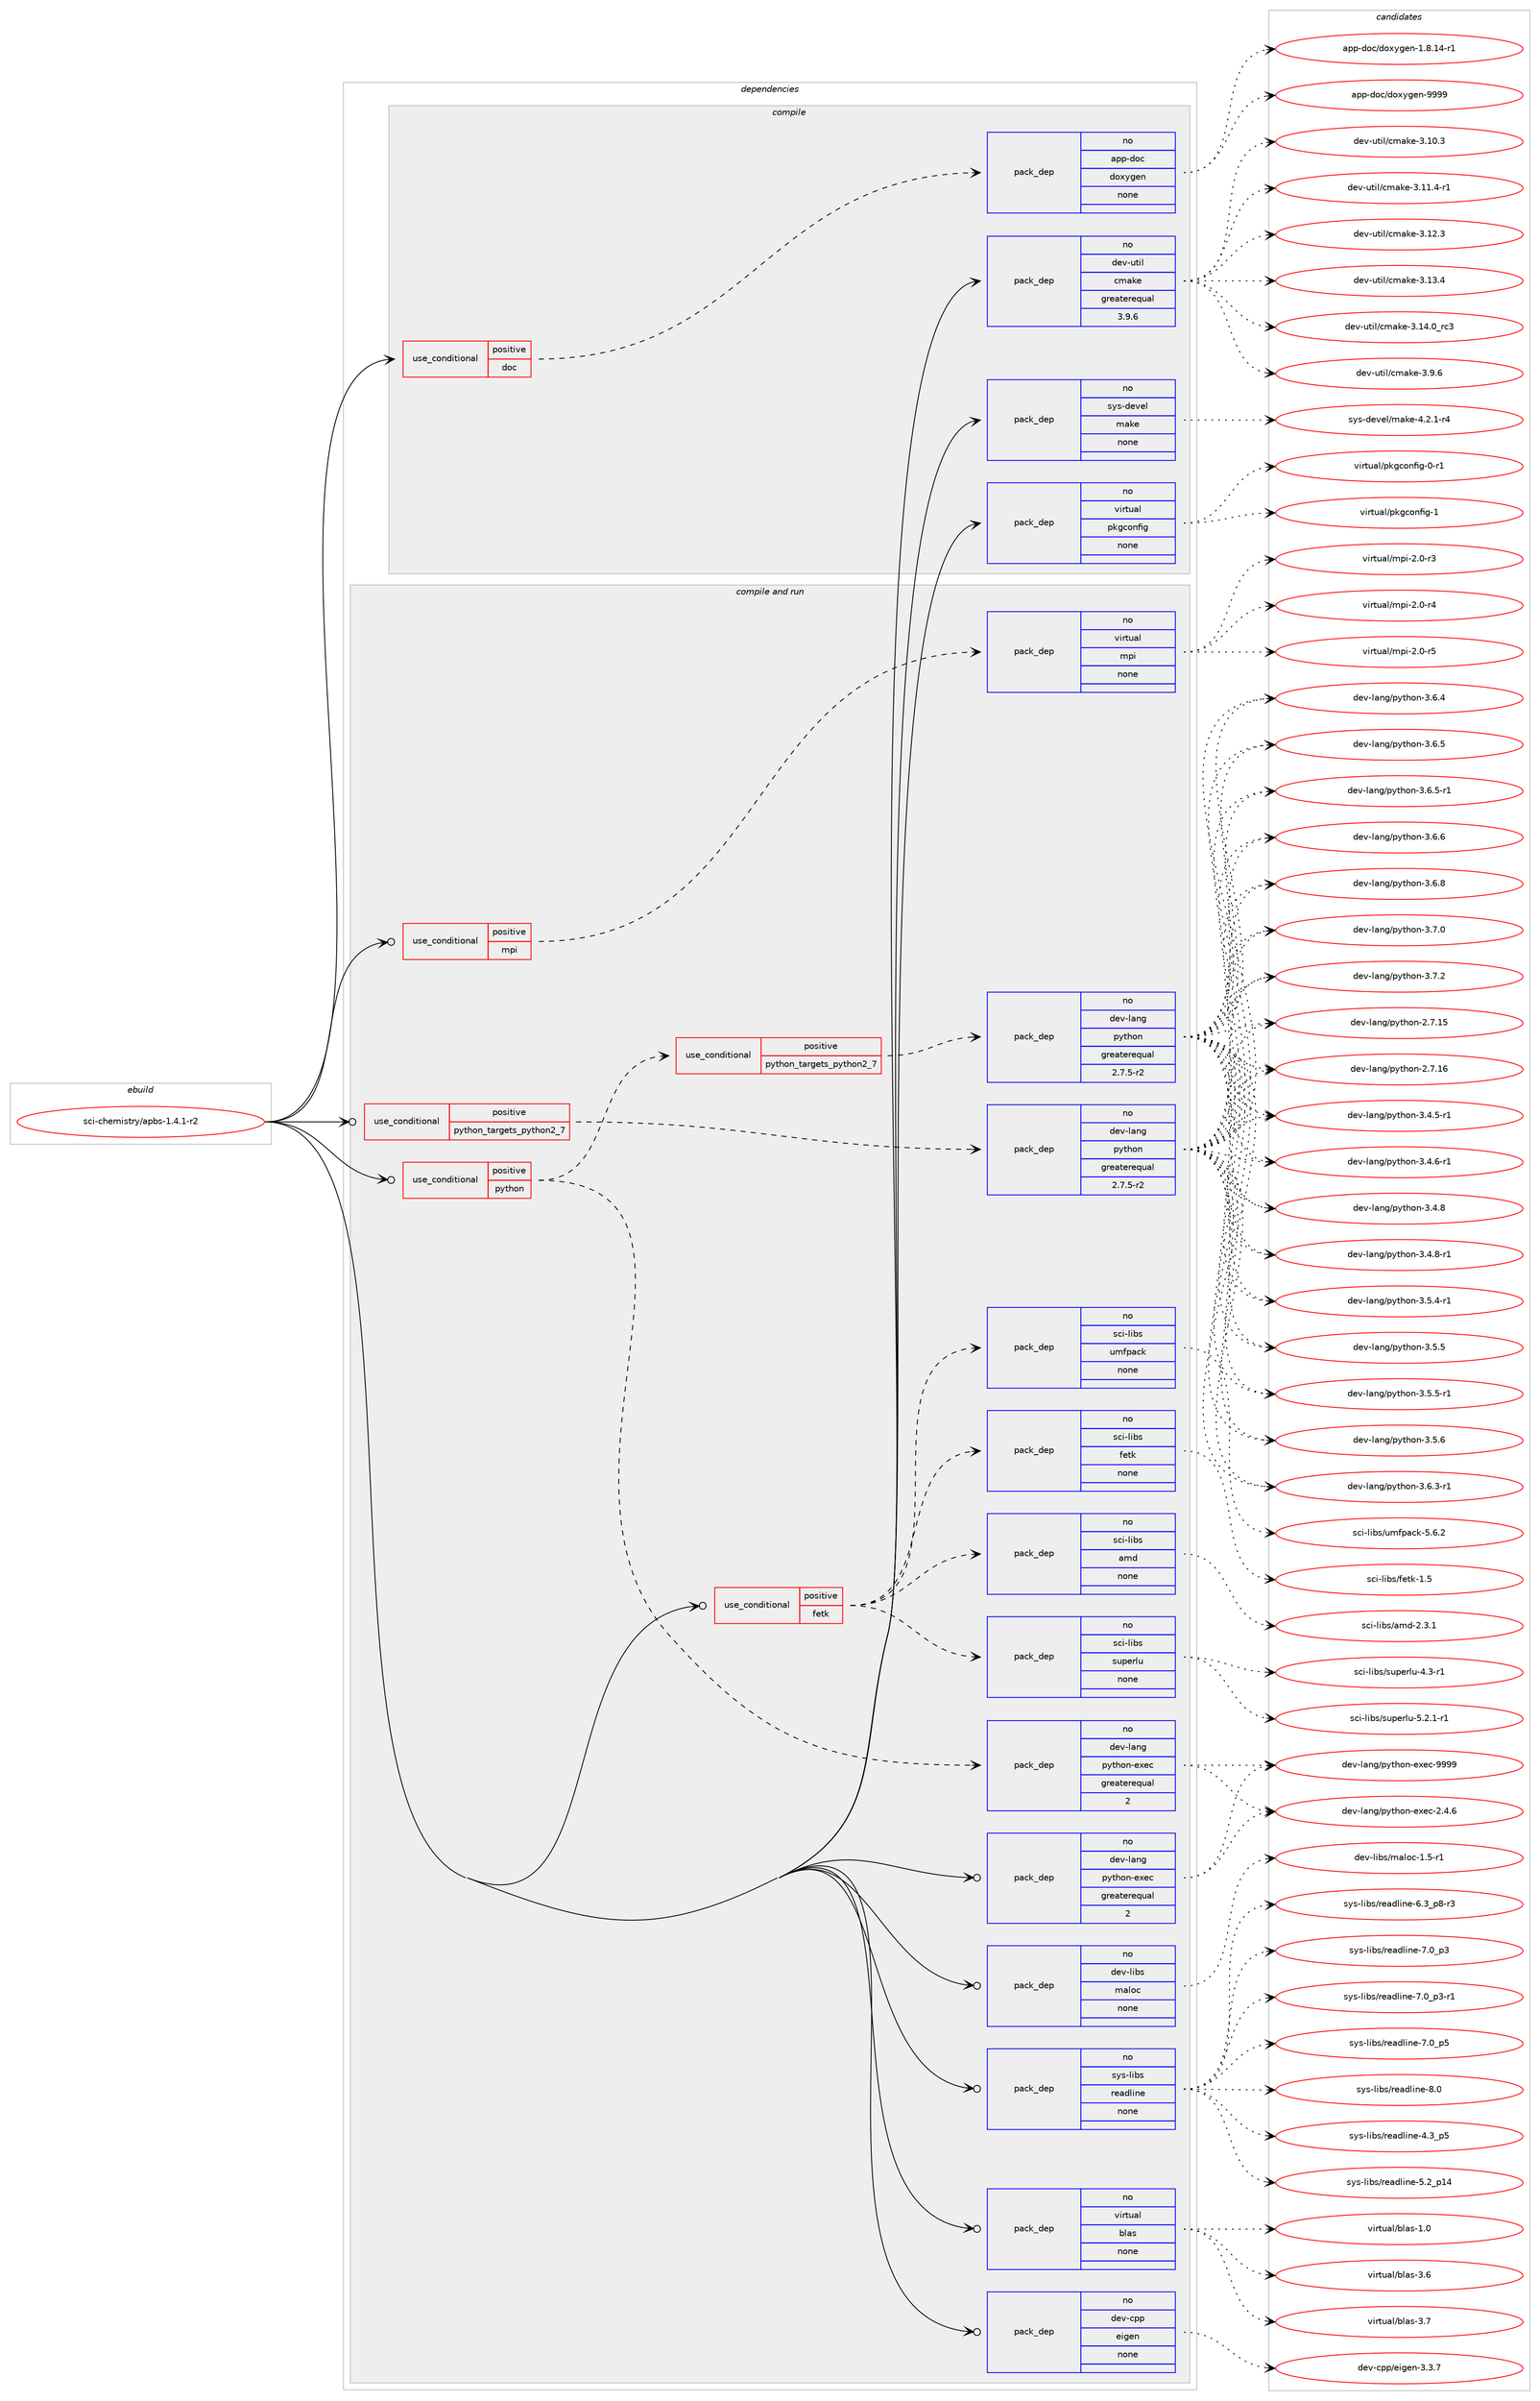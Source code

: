 digraph prolog {

# *************
# Graph options
# *************

newrank=true;
concentrate=true;
compound=true;
graph [rankdir=LR,fontname=Helvetica,fontsize=10,ranksep=1.5];#, ranksep=2.5, nodesep=0.2];
edge  [arrowhead=vee];
node  [fontname=Helvetica,fontsize=10];

# **********
# The ebuild
# **********

subgraph cluster_leftcol {
color=gray;
rank=same;
label=<<i>ebuild</i>>;
id [label="sci-chemistry/apbs-1.4.1-r2", color=red, width=4, href="../sci-chemistry/apbs-1.4.1-r2.svg"];
}

# ****************
# The dependencies
# ****************

subgraph cluster_midcol {
color=gray;
label=<<i>dependencies</i>>;
subgraph cluster_compile {
fillcolor="#eeeeee";
style=filled;
label=<<i>compile</i>>;
subgraph cond452260 {
dependency1687375 [label=<<TABLE BORDER="0" CELLBORDER="1" CELLSPACING="0" CELLPADDING="4"><TR><TD ROWSPAN="3" CELLPADDING="10">use_conditional</TD></TR><TR><TD>positive</TD></TR><TR><TD>doc</TD></TR></TABLE>>, shape=none, color=red];
subgraph pack1207485 {
dependency1687376 [label=<<TABLE BORDER="0" CELLBORDER="1" CELLSPACING="0" CELLPADDING="4" WIDTH="220"><TR><TD ROWSPAN="6" CELLPADDING="30">pack_dep</TD></TR><TR><TD WIDTH="110">no</TD></TR><TR><TD>app-doc</TD></TR><TR><TD>doxygen</TD></TR><TR><TD>none</TD></TR><TR><TD></TD></TR></TABLE>>, shape=none, color=blue];
}
dependency1687375:e -> dependency1687376:w [weight=20,style="dashed",arrowhead="vee"];
}
id:e -> dependency1687375:w [weight=20,style="solid",arrowhead="vee"];
subgraph pack1207486 {
dependency1687377 [label=<<TABLE BORDER="0" CELLBORDER="1" CELLSPACING="0" CELLPADDING="4" WIDTH="220"><TR><TD ROWSPAN="6" CELLPADDING="30">pack_dep</TD></TR><TR><TD WIDTH="110">no</TD></TR><TR><TD>dev-util</TD></TR><TR><TD>cmake</TD></TR><TR><TD>greaterequal</TD></TR><TR><TD>3.9.6</TD></TR></TABLE>>, shape=none, color=blue];
}
id:e -> dependency1687377:w [weight=20,style="solid",arrowhead="vee"];
subgraph pack1207487 {
dependency1687378 [label=<<TABLE BORDER="0" CELLBORDER="1" CELLSPACING="0" CELLPADDING="4" WIDTH="220"><TR><TD ROWSPAN="6" CELLPADDING="30">pack_dep</TD></TR><TR><TD WIDTH="110">no</TD></TR><TR><TD>sys-devel</TD></TR><TR><TD>make</TD></TR><TR><TD>none</TD></TR><TR><TD></TD></TR></TABLE>>, shape=none, color=blue];
}
id:e -> dependency1687378:w [weight=20,style="solid",arrowhead="vee"];
subgraph pack1207488 {
dependency1687379 [label=<<TABLE BORDER="0" CELLBORDER="1" CELLSPACING="0" CELLPADDING="4" WIDTH="220"><TR><TD ROWSPAN="6" CELLPADDING="30">pack_dep</TD></TR><TR><TD WIDTH="110">no</TD></TR><TR><TD>virtual</TD></TR><TR><TD>pkgconfig</TD></TR><TR><TD>none</TD></TR><TR><TD></TD></TR></TABLE>>, shape=none, color=blue];
}
id:e -> dependency1687379:w [weight=20,style="solid",arrowhead="vee"];
}
subgraph cluster_compileandrun {
fillcolor="#eeeeee";
style=filled;
label=<<i>compile and run</i>>;
subgraph cond452261 {
dependency1687380 [label=<<TABLE BORDER="0" CELLBORDER="1" CELLSPACING="0" CELLPADDING="4"><TR><TD ROWSPAN="3" CELLPADDING="10">use_conditional</TD></TR><TR><TD>positive</TD></TR><TR><TD>fetk</TD></TR></TABLE>>, shape=none, color=red];
subgraph pack1207489 {
dependency1687381 [label=<<TABLE BORDER="0" CELLBORDER="1" CELLSPACING="0" CELLPADDING="4" WIDTH="220"><TR><TD ROWSPAN="6" CELLPADDING="30">pack_dep</TD></TR><TR><TD WIDTH="110">no</TD></TR><TR><TD>sci-libs</TD></TR><TR><TD>amd</TD></TR><TR><TD>none</TD></TR><TR><TD></TD></TR></TABLE>>, shape=none, color=blue];
}
dependency1687380:e -> dependency1687381:w [weight=20,style="dashed",arrowhead="vee"];
subgraph pack1207490 {
dependency1687382 [label=<<TABLE BORDER="0" CELLBORDER="1" CELLSPACING="0" CELLPADDING="4" WIDTH="220"><TR><TD ROWSPAN="6" CELLPADDING="30">pack_dep</TD></TR><TR><TD WIDTH="110">no</TD></TR><TR><TD>sci-libs</TD></TR><TR><TD>fetk</TD></TR><TR><TD>none</TD></TR><TR><TD></TD></TR></TABLE>>, shape=none, color=blue];
}
dependency1687380:e -> dependency1687382:w [weight=20,style="dashed",arrowhead="vee"];
subgraph pack1207491 {
dependency1687383 [label=<<TABLE BORDER="0" CELLBORDER="1" CELLSPACING="0" CELLPADDING="4" WIDTH="220"><TR><TD ROWSPAN="6" CELLPADDING="30">pack_dep</TD></TR><TR><TD WIDTH="110">no</TD></TR><TR><TD>sci-libs</TD></TR><TR><TD>superlu</TD></TR><TR><TD>none</TD></TR><TR><TD></TD></TR></TABLE>>, shape=none, color=blue];
}
dependency1687380:e -> dependency1687383:w [weight=20,style="dashed",arrowhead="vee"];
subgraph pack1207492 {
dependency1687384 [label=<<TABLE BORDER="0" CELLBORDER="1" CELLSPACING="0" CELLPADDING="4" WIDTH="220"><TR><TD ROWSPAN="6" CELLPADDING="30">pack_dep</TD></TR><TR><TD WIDTH="110">no</TD></TR><TR><TD>sci-libs</TD></TR><TR><TD>umfpack</TD></TR><TR><TD>none</TD></TR><TR><TD></TD></TR></TABLE>>, shape=none, color=blue];
}
dependency1687380:e -> dependency1687384:w [weight=20,style="dashed",arrowhead="vee"];
}
id:e -> dependency1687380:w [weight=20,style="solid",arrowhead="odotvee"];
subgraph cond452262 {
dependency1687385 [label=<<TABLE BORDER="0" CELLBORDER="1" CELLSPACING="0" CELLPADDING="4"><TR><TD ROWSPAN="3" CELLPADDING="10">use_conditional</TD></TR><TR><TD>positive</TD></TR><TR><TD>mpi</TD></TR></TABLE>>, shape=none, color=red];
subgraph pack1207493 {
dependency1687386 [label=<<TABLE BORDER="0" CELLBORDER="1" CELLSPACING="0" CELLPADDING="4" WIDTH="220"><TR><TD ROWSPAN="6" CELLPADDING="30">pack_dep</TD></TR><TR><TD WIDTH="110">no</TD></TR><TR><TD>virtual</TD></TR><TR><TD>mpi</TD></TR><TR><TD>none</TD></TR><TR><TD></TD></TR></TABLE>>, shape=none, color=blue];
}
dependency1687385:e -> dependency1687386:w [weight=20,style="dashed",arrowhead="vee"];
}
id:e -> dependency1687385:w [weight=20,style="solid",arrowhead="odotvee"];
subgraph cond452263 {
dependency1687387 [label=<<TABLE BORDER="0" CELLBORDER="1" CELLSPACING="0" CELLPADDING="4"><TR><TD ROWSPAN="3" CELLPADDING="10">use_conditional</TD></TR><TR><TD>positive</TD></TR><TR><TD>python</TD></TR></TABLE>>, shape=none, color=red];
subgraph cond452264 {
dependency1687388 [label=<<TABLE BORDER="0" CELLBORDER="1" CELLSPACING="0" CELLPADDING="4"><TR><TD ROWSPAN="3" CELLPADDING="10">use_conditional</TD></TR><TR><TD>positive</TD></TR><TR><TD>python_targets_python2_7</TD></TR></TABLE>>, shape=none, color=red];
subgraph pack1207494 {
dependency1687389 [label=<<TABLE BORDER="0" CELLBORDER="1" CELLSPACING="0" CELLPADDING="4" WIDTH="220"><TR><TD ROWSPAN="6" CELLPADDING="30">pack_dep</TD></TR><TR><TD WIDTH="110">no</TD></TR><TR><TD>dev-lang</TD></TR><TR><TD>python</TD></TR><TR><TD>greaterequal</TD></TR><TR><TD>2.7.5-r2</TD></TR></TABLE>>, shape=none, color=blue];
}
dependency1687388:e -> dependency1687389:w [weight=20,style="dashed",arrowhead="vee"];
}
dependency1687387:e -> dependency1687388:w [weight=20,style="dashed",arrowhead="vee"];
subgraph pack1207495 {
dependency1687390 [label=<<TABLE BORDER="0" CELLBORDER="1" CELLSPACING="0" CELLPADDING="4" WIDTH="220"><TR><TD ROWSPAN="6" CELLPADDING="30">pack_dep</TD></TR><TR><TD WIDTH="110">no</TD></TR><TR><TD>dev-lang</TD></TR><TR><TD>python-exec</TD></TR><TR><TD>greaterequal</TD></TR><TR><TD>2</TD></TR></TABLE>>, shape=none, color=blue];
}
dependency1687387:e -> dependency1687390:w [weight=20,style="dashed",arrowhead="vee"];
}
id:e -> dependency1687387:w [weight=20,style="solid",arrowhead="odotvee"];
subgraph cond452265 {
dependency1687391 [label=<<TABLE BORDER="0" CELLBORDER="1" CELLSPACING="0" CELLPADDING="4"><TR><TD ROWSPAN="3" CELLPADDING="10">use_conditional</TD></TR><TR><TD>positive</TD></TR><TR><TD>python_targets_python2_7</TD></TR></TABLE>>, shape=none, color=red];
subgraph pack1207496 {
dependency1687392 [label=<<TABLE BORDER="0" CELLBORDER="1" CELLSPACING="0" CELLPADDING="4" WIDTH="220"><TR><TD ROWSPAN="6" CELLPADDING="30">pack_dep</TD></TR><TR><TD WIDTH="110">no</TD></TR><TR><TD>dev-lang</TD></TR><TR><TD>python</TD></TR><TR><TD>greaterequal</TD></TR><TR><TD>2.7.5-r2</TD></TR></TABLE>>, shape=none, color=blue];
}
dependency1687391:e -> dependency1687392:w [weight=20,style="dashed",arrowhead="vee"];
}
id:e -> dependency1687391:w [weight=20,style="solid",arrowhead="odotvee"];
subgraph pack1207497 {
dependency1687393 [label=<<TABLE BORDER="0" CELLBORDER="1" CELLSPACING="0" CELLPADDING="4" WIDTH="220"><TR><TD ROWSPAN="6" CELLPADDING="30">pack_dep</TD></TR><TR><TD WIDTH="110">no</TD></TR><TR><TD>dev-cpp</TD></TR><TR><TD>eigen</TD></TR><TR><TD>none</TD></TR><TR><TD></TD></TR></TABLE>>, shape=none, color=blue];
}
id:e -> dependency1687393:w [weight=20,style="solid",arrowhead="odotvee"];
subgraph pack1207498 {
dependency1687394 [label=<<TABLE BORDER="0" CELLBORDER="1" CELLSPACING="0" CELLPADDING="4" WIDTH="220"><TR><TD ROWSPAN="6" CELLPADDING="30">pack_dep</TD></TR><TR><TD WIDTH="110">no</TD></TR><TR><TD>dev-lang</TD></TR><TR><TD>python-exec</TD></TR><TR><TD>greaterequal</TD></TR><TR><TD>2</TD></TR></TABLE>>, shape=none, color=blue];
}
id:e -> dependency1687394:w [weight=20,style="solid",arrowhead="odotvee"];
subgraph pack1207499 {
dependency1687395 [label=<<TABLE BORDER="0" CELLBORDER="1" CELLSPACING="0" CELLPADDING="4" WIDTH="220"><TR><TD ROWSPAN="6" CELLPADDING="30">pack_dep</TD></TR><TR><TD WIDTH="110">no</TD></TR><TR><TD>dev-libs</TD></TR><TR><TD>maloc</TD></TR><TR><TD>none</TD></TR><TR><TD></TD></TR></TABLE>>, shape=none, color=blue];
}
id:e -> dependency1687395:w [weight=20,style="solid",arrowhead="odotvee"];
subgraph pack1207500 {
dependency1687396 [label=<<TABLE BORDER="0" CELLBORDER="1" CELLSPACING="0" CELLPADDING="4" WIDTH="220"><TR><TD ROWSPAN="6" CELLPADDING="30">pack_dep</TD></TR><TR><TD WIDTH="110">no</TD></TR><TR><TD>sys-libs</TD></TR><TR><TD>readline</TD></TR><TR><TD>none</TD></TR><TR><TD></TD></TR></TABLE>>, shape=none, color=blue];
}
id:e -> dependency1687396:w [weight=20,style="solid",arrowhead="odotvee"];
subgraph pack1207501 {
dependency1687397 [label=<<TABLE BORDER="0" CELLBORDER="1" CELLSPACING="0" CELLPADDING="4" WIDTH="220"><TR><TD ROWSPAN="6" CELLPADDING="30">pack_dep</TD></TR><TR><TD WIDTH="110">no</TD></TR><TR><TD>virtual</TD></TR><TR><TD>blas</TD></TR><TR><TD>none</TD></TR><TR><TD></TD></TR></TABLE>>, shape=none, color=blue];
}
id:e -> dependency1687397:w [weight=20,style="solid",arrowhead="odotvee"];
}
subgraph cluster_run {
fillcolor="#eeeeee";
style=filled;
label=<<i>run</i>>;
}
}

# **************
# The candidates
# **************

subgraph cluster_choices {
rank=same;
color=gray;
label=<<i>candidates</i>>;

subgraph choice1207485 {
color=black;
nodesep=1;
choice97112112451001119947100111120121103101110454946564649524511449 [label="app-doc/doxygen-1.8.14-r1", color=red, width=4,href="../app-doc/doxygen-1.8.14-r1.svg"];
choice971121124510011199471001111201211031011104557575757 [label="app-doc/doxygen-9999", color=red, width=4,href="../app-doc/doxygen-9999.svg"];
dependency1687376:e -> choice97112112451001119947100111120121103101110454946564649524511449:w [style=dotted,weight="100"];
dependency1687376:e -> choice971121124510011199471001111201211031011104557575757:w [style=dotted,weight="100"];
}
subgraph choice1207486 {
color=black;
nodesep=1;
choice1001011184511711610510847991099710710145514649484651 [label="dev-util/cmake-3.10.3", color=red, width=4,href="../dev-util/cmake-3.10.3.svg"];
choice10010111845117116105108479910997107101455146494946524511449 [label="dev-util/cmake-3.11.4-r1", color=red, width=4,href="../dev-util/cmake-3.11.4-r1.svg"];
choice1001011184511711610510847991099710710145514649504651 [label="dev-util/cmake-3.12.3", color=red, width=4,href="../dev-util/cmake-3.12.3.svg"];
choice1001011184511711610510847991099710710145514649514652 [label="dev-util/cmake-3.13.4", color=red, width=4,href="../dev-util/cmake-3.13.4.svg"];
choice1001011184511711610510847991099710710145514649524648951149951 [label="dev-util/cmake-3.14.0_rc3", color=red, width=4,href="../dev-util/cmake-3.14.0_rc3.svg"];
choice10010111845117116105108479910997107101455146574654 [label="dev-util/cmake-3.9.6", color=red, width=4,href="../dev-util/cmake-3.9.6.svg"];
dependency1687377:e -> choice1001011184511711610510847991099710710145514649484651:w [style=dotted,weight="100"];
dependency1687377:e -> choice10010111845117116105108479910997107101455146494946524511449:w [style=dotted,weight="100"];
dependency1687377:e -> choice1001011184511711610510847991099710710145514649504651:w [style=dotted,weight="100"];
dependency1687377:e -> choice1001011184511711610510847991099710710145514649514652:w [style=dotted,weight="100"];
dependency1687377:e -> choice1001011184511711610510847991099710710145514649524648951149951:w [style=dotted,weight="100"];
dependency1687377:e -> choice10010111845117116105108479910997107101455146574654:w [style=dotted,weight="100"];
}
subgraph choice1207487 {
color=black;
nodesep=1;
choice1151211154510010111810110847109971071014552465046494511452 [label="sys-devel/make-4.2.1-r4", color=red, width=4,href="../sys-devel/make-4.2.1-r4.svg"];
dependency1687378:e -> choice1151211154510010111810110847109971071014552465046494511452:w [style=dotted,weight="100"];
}
subgraph choice1207488 {
color=black;
nodesep=1;
choice11810511411611797108471121071039911111010210510345484511449 [label="virtual/pkgconfig-0-r1", color=red, width=4,href="../virtual/pkgconfig-0-r1.svg"];
choice1181051141161179710847112107103991111101021051034549 [label="virtual/pkgconfig-1", color=red, width=4,href="../virtual/pkgconfig-1.svg"];
dependency1687379:e -> choice11810511411611797108471121071039911111010210510345484511449:w [style=dotted,weight="100"];
dependency1687379:e -> choice1181051141161179710847112107103991111101021051034549:w [style=dotted,weight="100"];
}
subgraph choice1207489 {
color=black;
nodesep=1;
choice1159910545108105981154797109100455046514649 [label="sci-libs/amd-2.3.1", color=red, width=4,href="../sci-libs/amd-2.3.1.svg"];
dependency1687381:e -> choice1159910545108105981154797109100455046514649:w [style=dotted,weight="100"];
}
subgraph choice1207490 {
color=black;
nodesep=1;
choice1159910545108105981154710210111610745494653 [label="sci-libs/fetk-1.5", color=red, width=4,href="../sci-libs/fetk-1.5.svg"];
dependency1687382:e -> choice1159910545108105981154710210111610745494653:w [style=dotted,weight="100"];
}
subgraph choice1207491 {
color=black;
nodesep=1;
choice11599105451081059811547115117112101114108117455246514511449 [label="sci-libs/superlu-4.3-r1", color=red, width=4,href="../sci-libs/superlu-4.3-r1.svg"];
choice115991054510810598115471151171121011141081174553465046494511449 [label="sci-libs/superlu-5.2.1-r1", color=red, width=4,href="../sci-libs/superlu-5.2.1-r1.svg"];
dependency1687383:e -> choice11599105451081059811547115117112101114108117455246514511449:w [style=dotted,weight="100"];
dependency1687383:e -> choice115991054510810598115471151171121011141081174553465046494511449:w [style=dotted,weight="100"];
}
subgraph choice1207492 {
color=black;
nodesep=1;
choice115991054510810598115471171091021129799107455346544650 [label="sci-libs/umfpack-5.6.2", color=red, width=4,href="../sci-libs/umfpack-5.6.2.svg"];
dependency1687384:e -> choice115991054510810598115471171091021129799107455346544650:w [style=dotted,weight="100"];
}
subgraph choice1207493 {
color=black;
nodesep=1;
choice1181051141161179710847109112105455046484511451 [label="virtual/mpi-2.0-r3", color=red, width=4,href="../virtual/mpi-2.0-r3.svg"];
choice1181051141161179710847109112105455046484511452 [label="virtual/mpi-2.0-r4", color=red, width=4,href="../virtual/mpi-2.0-r4.svg"];
choice1181051141161179710847109112105455046484511453 [label="virtual/mpi-2.0-r5", color=red, width=4,href="../virtual/mpi-2.0-r5.svg"];
dependency1687386:e -> choice1181051141161179710847109112105455046484511451:w [style=dotted,weight="100"];
dependency1687386:e -> choice1181051141161179710847109112105455046484511452:w [style=dotted,weight="100"];
dependency1687386:e -> choice1181051141161179710847109112105455046484511453:w [style=dotted,weight="100"];
}
subgraph choice1207494 {
color=black;
nodesep=1;
choice10010111845108971101034711212111610411111045504655464953 [label="dev-lang/python-2.7.15", color=red, width=4,href="../dev-lang/python-2.7.15.svg"];
choice10010111845108971101034711212111610411111045504655464954 [label="dev-lang/python-2.7.16", color=red, width=4,href="../dev-lang/python-2.7.16.svg"];
choice1001011184510897110103471121211161041111104551465246534511449 [label="dev-lang/python-3.4.5-r1", color=red, width=4,href="../dev-lang/python-3.4.5-r1.svg"];
choice1001011184510897110103471121211161041111104551465246544511449 [label="dev-lang/python-3.4.6-r1", color=red, width=4,href="../dev-lang/python-3.4.6-r1.svg"];
choice100101118451089711010347112121116104111110455146524656 [label="dev-lang/python-3.4.8", color=red, width=4,href="../dev-lang/python-3.4.8.svg"];
choice1001011184510897110103471121211161041111104551465246564511449 [label="dev-lang/python-3.4.8-r1", color=red, width=4,href="../dev-lang/python-3.4.8-r1.svg"];
choice1001011184510897110103471121211161041111104551465346524511449 [label="dev-lang/python-3.5.4-r1", color=red, width=4,href="../dev-lang/python-3.5.4-r1.svg"];
choice100101118451089711010347112121116104111110455146534653 [label="dev-lang/python-3.5.5", color=red, width=4,href="../dev-lang/python-3.5.5.svg"];
choice1001011184510897110103471121211161041111104551465346534511449 [label="dev-lang/python-3.5.5-r1", color=red, width=4,href="../dev-lang/python-3.5.5-r1.svg"];
choice100101118451089711010347112121116104111110455146534654 [label="dev-lang/python-3.5.6", color=red, width=4,href="../dev-lang/python-3.5.6.svg"];
choice1001011184510897110103471121211161041111104551465446514511449 [label="dev-lang/python-3.6.3-r1", color=red, width=4,href="../dev-lang/python-3.6.3-r1.svg"];
choice100101118451089711010347112121116104111110455146544652 [label="dev-lang/python-3.6.4", color=red, width=4,href="../dev-lang/python-3.6.4.svg"];
choice100101118451089711010347112121116104111110455146544653 [label="dev-lang/python-3.6.5", color=red, width=4,href="../dev-lang/python-3.6.5.svg"];
choice1001011184510897110103471121211161041111104551465446534511449 [label="dev-lang/python-3.6.5-r1", color=red, width=4,href="../dev-lang/python-3.6.5-r1.svg"];
choice100101118451089711010347112121116104111110455146544654 [label="dev-lang/python-3.6.6", color=red, width=4,href="../dev-lang/python-3.6.6.svg"];
choice100101118451089711010347112121116104111110455146544656 [label="dev-lang/python-3.6.8", color=red, width=4,href="../dev-lang/python-3.6.8.svg"];
choice100101118451089711010347112121116104111110455146554648 [label="dev-lang/python-3.7.0", color=red, width=4,href="../dev-lang/python-3.7.0.svg"];
choice100101118451089711010347112121116104111110455146554650 [label="dev-lang/python-3.7.2", color=red, width=4,href="../dev-lang/python-3.7.2.svg"];
dependency1687389:e -> choice10010111845108971101034711212111610411111045504655464953:w [style=dotted,weight="100"];
dependency1687389:e -> choice10010111845108971101034711212111610411111045504655464954:w [style=dotted,weight="100"];
dependency1687389:e -> choice1001011184510897110103471121211161041111104551465246534511449:w [style=dotted,weight="100"];
dependency1687389:e -> choice1001011184510897110103471121211161041111104551465246544511449:w [style=dotted,weight="100"];
dependency1687389:e -> choice100101118451089711010347112121116104111110455146524656:w [style=dotted,weight="100"];
dependency1687389:e -> choice1001011184510897110103471121211161041111104551465246564511449:w [style=dotted,weight="100"];
dependency1687389:e -> choice1001011184510897110103471121211161041111104551465346524511449:w [style=dotted,weight="100"];
dependency1687389:e -> choice100101118451089711010347112121116104111110455146534653:w [style=dotted,weight="100"];
dependency1687389:e -> choice1001011184510897110103471121211161041111104551465346534511449:w [style=dotted,weight="100"];
dependency1687389:e -> choice100101118451089711010347112121116104111110455146534654:w [style=dotted,weight="100"];
dependency1687389:e -> choice1001011184510897110103471121211161041111104551465446514511449:w [style=dotted,weight="100"];
dependency1687389:e -> choice100101118451089711010347112121116104111110455146544652:w [style=dotted,weight="100"];
dependency1687389:e -> choice100101118451089711010347112121116104111110455146544653:w [style=dotted,weight="100"];
dependency1687389:e -> choice1001011184510897110103471121211161041111104551465446534511449:w [style=dotted,weight="100"];
dependency1687389:e -> choice100101118451089711010347112121116104111110455146544654:w [style=dotted,weight="100"];
dependency1687389:e -> choice100101118451089711010347112121116104111110455146544656:w [style=dotted,weight="100"];
dependency1687389:e -> choice100101118451089711010347112121116104111110455146554648:w [style=dotted,weight="100"];
dependency1687389:e -> choice100101118451089711010347112121116104111110455146554650:w [style=dotted,weight="100"];
}
subgraph choice1207495 {
color=black;
nodesep=1;
choice1001011184510897110103471121211161041111104510112010199455046524654 [label="dev-lang/python-exec-2.4.6", color=red, width=4,href="../dev-lang/python-exec-2.4.6.svg"];
choice10010111845108971101034711212111610411111045101120101994557575757 [label="dev-lang/python-exec-9999", color=red, width=4,href="../dev-lang/python-exec-9999.svg"];
dependency1687390:e -> choice1001011184510897110103471121211161041111104510112010199455046524654:w [style=dotted,weight="100"];
dependency1687390:e -> choice10010111845108971101034711212111610411111045101120101994557575757:w [style=dotted,weight="100"];
}
subgraph choice1207496 {
color=black;
nodesep=1;
choice10010111845108971101034711212111610411111045504655464953 [label="dev-lang/python-2.7.15", color=red, width=4,href="../dev-lang/python-2.7.15.svg"];
choice10010111845108971101034711212111610411111045504655464954 [label="dev-lang/python-2.7.16", color=red, width=4,href="../dev-lang/python-2.7.16.svg"];
choice1001011184510897110103471121211161041111104551465246534511449 [label="dev-lang/python-3.4.5-r1", color=red, width=4,href="../dev-lang/python-3.4.5-r1.svg"];
choice1001011184510897110103471121211161041111104551465246544511449 [label="dev-lang/python-3.4.6-r1", color=red, width=4,href="../dev-lang/python-3.4.6-r1.svg"];
choice100101118451089711010347112121116104111110455146524656 [label="dev-lang/python-3.4.8", color=red, width=4,href="../dev-lang/python-3.4.8.svg"];
choice1001011184510897110103471121211161041111104551465246564511449 [label="dev-lang/python-3.4.8-r1", color=red, width=4,href="../dev-lang/python-3.4.8-r1.svg"];
choice1001011184510897110103471121211161041111104551465346524511449 [label="dev-lang/python-3.5.4-r1", color=red, width=4,href="../dev-lang/python-3.5.4-r1.svg"];
choice100101118451089711010347112121116104111110455146534653 [label="dev-lang/python-3.5.5", color=red, width=4,href="../dev-lang/python-3.5.5.svg"];
choice1001011184510897110103471121211161041111104551465346534511449 [label="dev-lang/python-3.5.5-r1", color=red, width=4,href="../dev-lang/python-3.5.5-r1.svg"];
choice100101118451089711010347112121116104111110455146534654 [label="dev-lang/python-3.5.6", color=red, width=4,href="../dev-lang/python-3.5.6.svg"];
choice1001011184510897110103471121211161041111104551465446514511449 [label="dev-lang/python-3.6.3-r1", color=red, width=4,href="../dev-lang/python-3.6.3-r1.svg"];
choice100101118451089711010347112121116104111110455146544652 [label="dev-lang/python-3.6.4", color=red, width=4,href="../dev-lang/python-3.6.4.svg"];
choice100101118451089711010347112121116104111110455146544653 [label="dev-lang/python-3.6.5", color=red, width=4,href="../dev-lang/python-3.6.5.svg"];
choice1001011184510897110103471121211161041111104551465446534511449 [label="dev-lang/python-3.6.5-r1", color=red, width=4,href="../dev-lang/python-3.6.5-r1.svg"];
choice100101118451089711010347112121116104111110455146544654 [label="dev-lang/python-3.6.6", color=red, width=4,href="../dev-lang/python-3.6.6.svg"];
choice100101118451089711010347112121116104111110455146544656 [label="dev-lang/python-3.6.8", color=red, width=4,href="../dev-lang/python-3.6.8.svg"];
choice100101118451089711010347112121116104111110455146554648 [label="dev-lang/python-3.7.0", color=red, width=4,href="../dev-lang/python-3.7.0.svg"];
choice100101118451089711010347112121116104111110455146554650 [label="dev-lang/python-3.7.2", color=red, width=4,href="../dev-lang/python-3.7.2.svg"];
dependency1687392:e -> choice10010111845108971101034711212111610411111045504655464953:w [style=dotted,weight="100"];
dependency1687392:e -> choice10010111845108971101034711212111610411111045504655464954:w [style=dotted,weight="100"];
dependency1687392:e -> choice1001011184510897110103471121211161041111104551465246534511449:w [style=dotted,weight="100"];
dependency1687392:e -> choice1001011184510897110103471121211161041111104551465246544511449:w [style=dotted,weight="100"];
dependency1687392:e -> choice100101118451089711010347112121116104111110455146524656:w [style=dotted,weight="100"];
dependency1687392:e -> choice1001011184510897110103471121211161041111104551465246564511449:w [style=dotted,weight="100"];
dependency1687392:e -> choice1001011184510897110103471121211161041111104551465346524511449:w [style=dotted,weight="100"];
dependency1687392:e -> choice100101118451089711010347112121116104111110455146534653:w [style=dotted,weight="100"];
dependency1687392:e -> choice1001011184510897110103471121211161041111104551465346534511449:w [style=dotted,weight="100"];
dependency1687392:e -> choice100101118451089711010347112121116104111110455146534654:w [style=dotted,weight="100"];
dependency1687392:e -> choice1001011184510897110103471121211161041111104551465446514511449:w [style=dotted,weight="100"];
dependency1687392:e -> choice100101118451089711010347112121116104111110455146544652:w [style=dotted,weight="100"];
dependency1687392:e -> choice100101118451089711010347112121116104111110455146544653:w [style=dotted,weight="100"];
dependency1687392:e -> choice1001011184510897110103471121211161041111104551465446534511449:w [style=dotted,weight="100"];
dependency1687392:e -> choice100101118451089711010347112121116104111110455146544654:w [style=dotted,weight="100"];
dependency1687392:e -> choice100101118451089711010347112121116104111110455146544656:w [style=dotted,weight="100"];
dependency1687392:e -> choice100101118451089711010347112121116104111110455146554648:w [style=dotted,weight="100"];
dependency1687392:e -> choice100101118451089711010347112121116104111110455146554650:w [style=dotted,weight="100"];
}
subgraph choice1207497 {
color=black;
nodesep=1;
choice100101118459911211247101105103101110455146514655 [label="dev-cpp/eigen-3.3.7", color=red, width=4,href="../dev-cpp/eigen-3.3.7.svg"];
dependency1687393:e -> choice100101118459911211247101105103101110455146514655:w [style=dotted,weight="100"];
}
subgraph choice1207498 {
color=black;
nodesep=1;
choice1001011184510897110103471121211161041111104510112010199455046524654 [label="dev-lang/python-exec-2.4.6", color=red, width=4,href="../dev-lang/python-exec-2.4.6.svg"];
choice10010111845108971101034711212111610411111045101120101994557575757 [label="dev-lang/python-exec-9999", color=red, width=4,href="../dev-lang/python-exec-9999.svg"];
dependency1687394:e -> choice1001011184510897110103471121211161041111104510112010199455046524654:w [style=dotted,weight="100"];
dependency1687394:e -> choice10010111845108971101034711212111610411111045101120101994557575757:w [style=dotted,weight="100"];
}
subgraph choice1207499 {
color=black;
nodesep=1;
choice1001011184510810598115471099710811199454946534511449 [label="dev-libs/maloc-1.5-r1", color=red, width=4,href="../dev-libs/maloc-1.5-r1.svg"];
dependency1687395:e -> choice1001011184510810598115471099710811199454946534511449:w [style=dotted,weight="100"];
}
subgraph choice1207500 {
color=black;
nodesep=1;
choice11512111545108105981154711410197100108105110101455246519511253 [label="sys-libs/readline-4.3_p5", color=red, width=4,href="../sys-libs/readline-4.3_p5.svg"];
choice1151211154510810598115471141019710010810511010145534650951124952 [label="sys-libs/readline-5.2_p14", color=red, width=4,href="../sys-libs/readline-5.2_p14.svg"];
choice115121115451081059811547114101971001081051101014554465195112564511451 [label="sys-libs/readline-6.3_p8-r3", color=red, width=4,href="../sys-libs/readline-6.3_p8-r3.svg"];
choice11512111545108105981154711410197100108105110101455546489511251 [label="sys-libs/readline-7.0_p3", color=red, width=4,href="../sys-libs/readline-7.0_p3.svg"];
choice115121115451081059811547114101971001081051101014555464895112514511449 [label="sys-libs/readline-7.0_p3-r1", color=red, width=4,href="../sys-libs/readline-7.0_p3-r1.svg"];
choice11512111545108105981154711410197100108105110101455546489511253 [label="sys-libs/readline-7.0_p5", color=red, width=4,href="../sys-libs/readline-7.0_p5.svg"];
choice1151211154510810598115471141019710010810511010145564648 [label="sys-libs/readline-8.0", color=red, width=4,href="../sys-libs/readline-8.0.svg"];
dependency1687396:e -> choice11512111545108105981154711410197100108105110101455246519511253:w [style=dotted,weight="100"];
dependency1687396:e -> choice1151211154510810598115471141019710010810511010145534650951124952:w [style=dotted,weight="100"];
dependency1687396:e -> choice115121115451081059811547114101971001081051101014554465195112564511451:w [style=dotted,weight="100"];
dependency1687396:e -> choice11512111545108105981154711410197100108105110101455546489511251:w [style=dotted,weight="100"];
dependency1687396:e -> choice115121115451081059811547114101971001081051101014555464895112514511449:w [style=dotted,weight="100"];
dependency1687396:e -> choice11512111545108105981154711410197100108105110101455546489511253:w [style=dotted,weight="100"];
dependency1687396:e -> choice1151211154510810598115471141019710010810511010145564648:w [style=dotted,weight="100"];
}
subgraph choice1207501 {
color=black;
nodesep=1;
choice1181051141161179710847981089711545494648 [label="virtual/blas-1.0", color=red, width=4,href="../virtual/blas-1.0.svg"];
choice1181051141161179710847981089711545514654 [label="virtual/blas-3.6", color=red, width=4,href="../virtual/blas-3.6.svg"];
choice1181051141161179710847981089711545514655 [label="virtual/blas-3.7", color=red, width=4,href="../virtual/blas-3.7.svg"];
dependency1687397:e -> choice1181051141161179710847981089711545494648:w [style=dotted,weight="100"];
dependency1687397:e -> choice1181051141161179710847981089711545514654:w [style=dotted,weight="100"];
dependency1687397:e -> choice1181051141161179710847981089711545514655:w [style=dotted,weight="100"];
}
}

}
